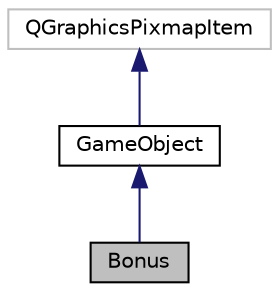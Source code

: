digraph "Bonus"
{
 // LATEX_PDF_SIZE
  edge [fontname="Helvetica",fontsize="10",labelfontname="Helvetica",labelfontsize="10"];
  node [fontname="Helvetica",fontsize="10",shape=record];
  Node1 [label="Bonus",height=0.2,width=0.4,color="black", fillcolor="grey75", style="filled", fontcolor="black",tooltip=" "];
  Node2 -> Node1 [dir="back",color="midnightblue",fontsize="10",style="solid"];
  Node2 [label="GameObject",height=0.2,width=0.4,color="black", fillcolor="white", style="filled",URL="$class_game_object.html",tooltip=" "];
  Node3 -> Node2 [dir="back",color="midnightblue",fontsize="10",style="solid"];
  Node3 [label="QGraphicsPixmapItem",height=0.2,width=0.4,color="grey75", fillcolor="white", style="filled",tooltip=" "];
}
